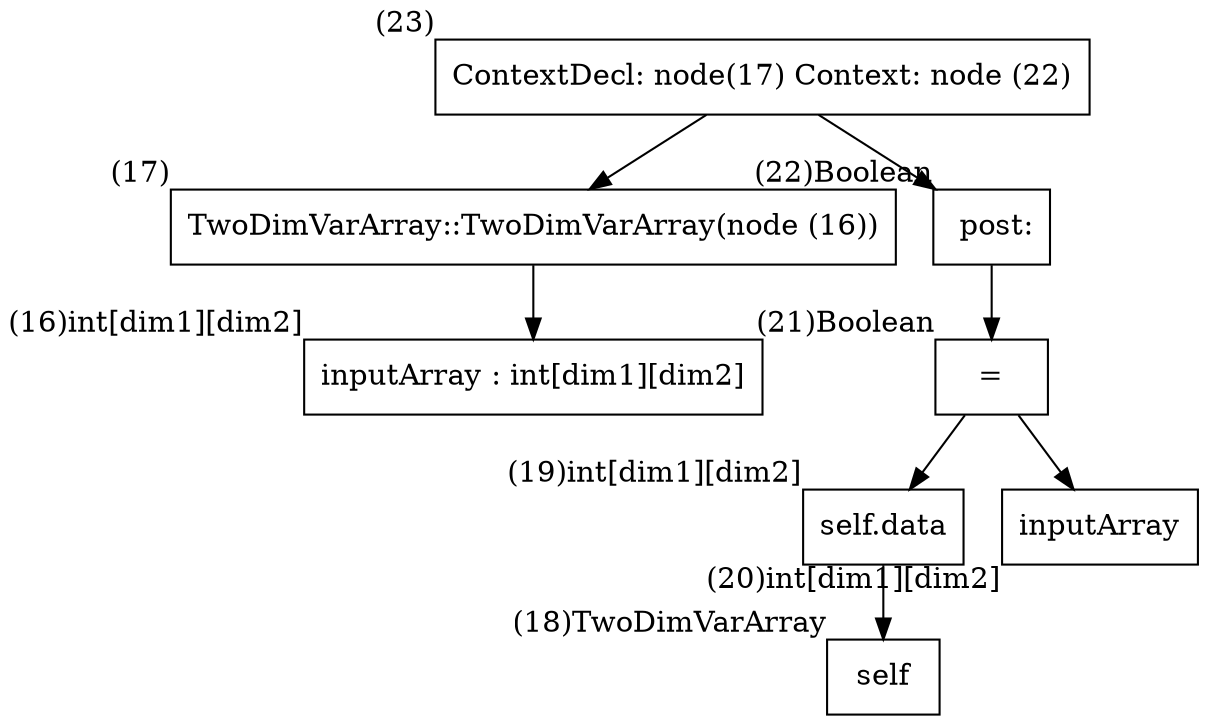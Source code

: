 digraph AST {
  node [shape=box];
  n23 [label="ContextDecl: node(17) Context: node (22)", xlabel="(23)"];
  n23 -> n17;
  n23 -> n22;
  n17 [label="TwoDimVarArray::TwoDimVarArray(node (16))", xlabel="(17)"];
  n17 -> n16;
  n22 [label=" post:", xlabel="(22)Boolean"];
  n22 -> n21;
  n16 [label="inputArray : int[dim1][dim2]", xlabel="(16)int[dim1][dim2]"];
  n21 [label="=", xlabel="(21)Boolean"];
  n21 -> n19;
  n21 -> n20;
  n19 [label="self.data", xlabel="(19)int[dim1][dim2]"];
  n19 -> n18;
  n20 [label="inputArray", xlabel="(20)int[dim1][dim2]"];
  n18 [label="self", xlabel="(18)TwoDimVarArray"];
}
